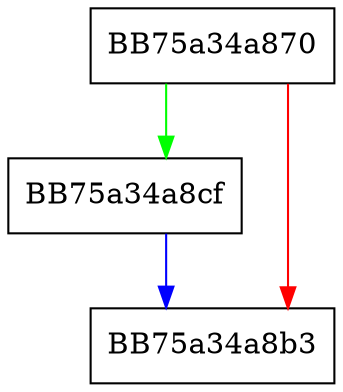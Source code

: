 digraph ChangeState {
  node [shape="box"];
  graph [splines=ortho];
  BB75a34a870 -> BB75a34a8cf [color="green"];
  BB75a34a870 -> BB75a34a8b3 [color="red"];
  BB75a34a8cf -> BB75a34a8b3 [color="blue"];
}
